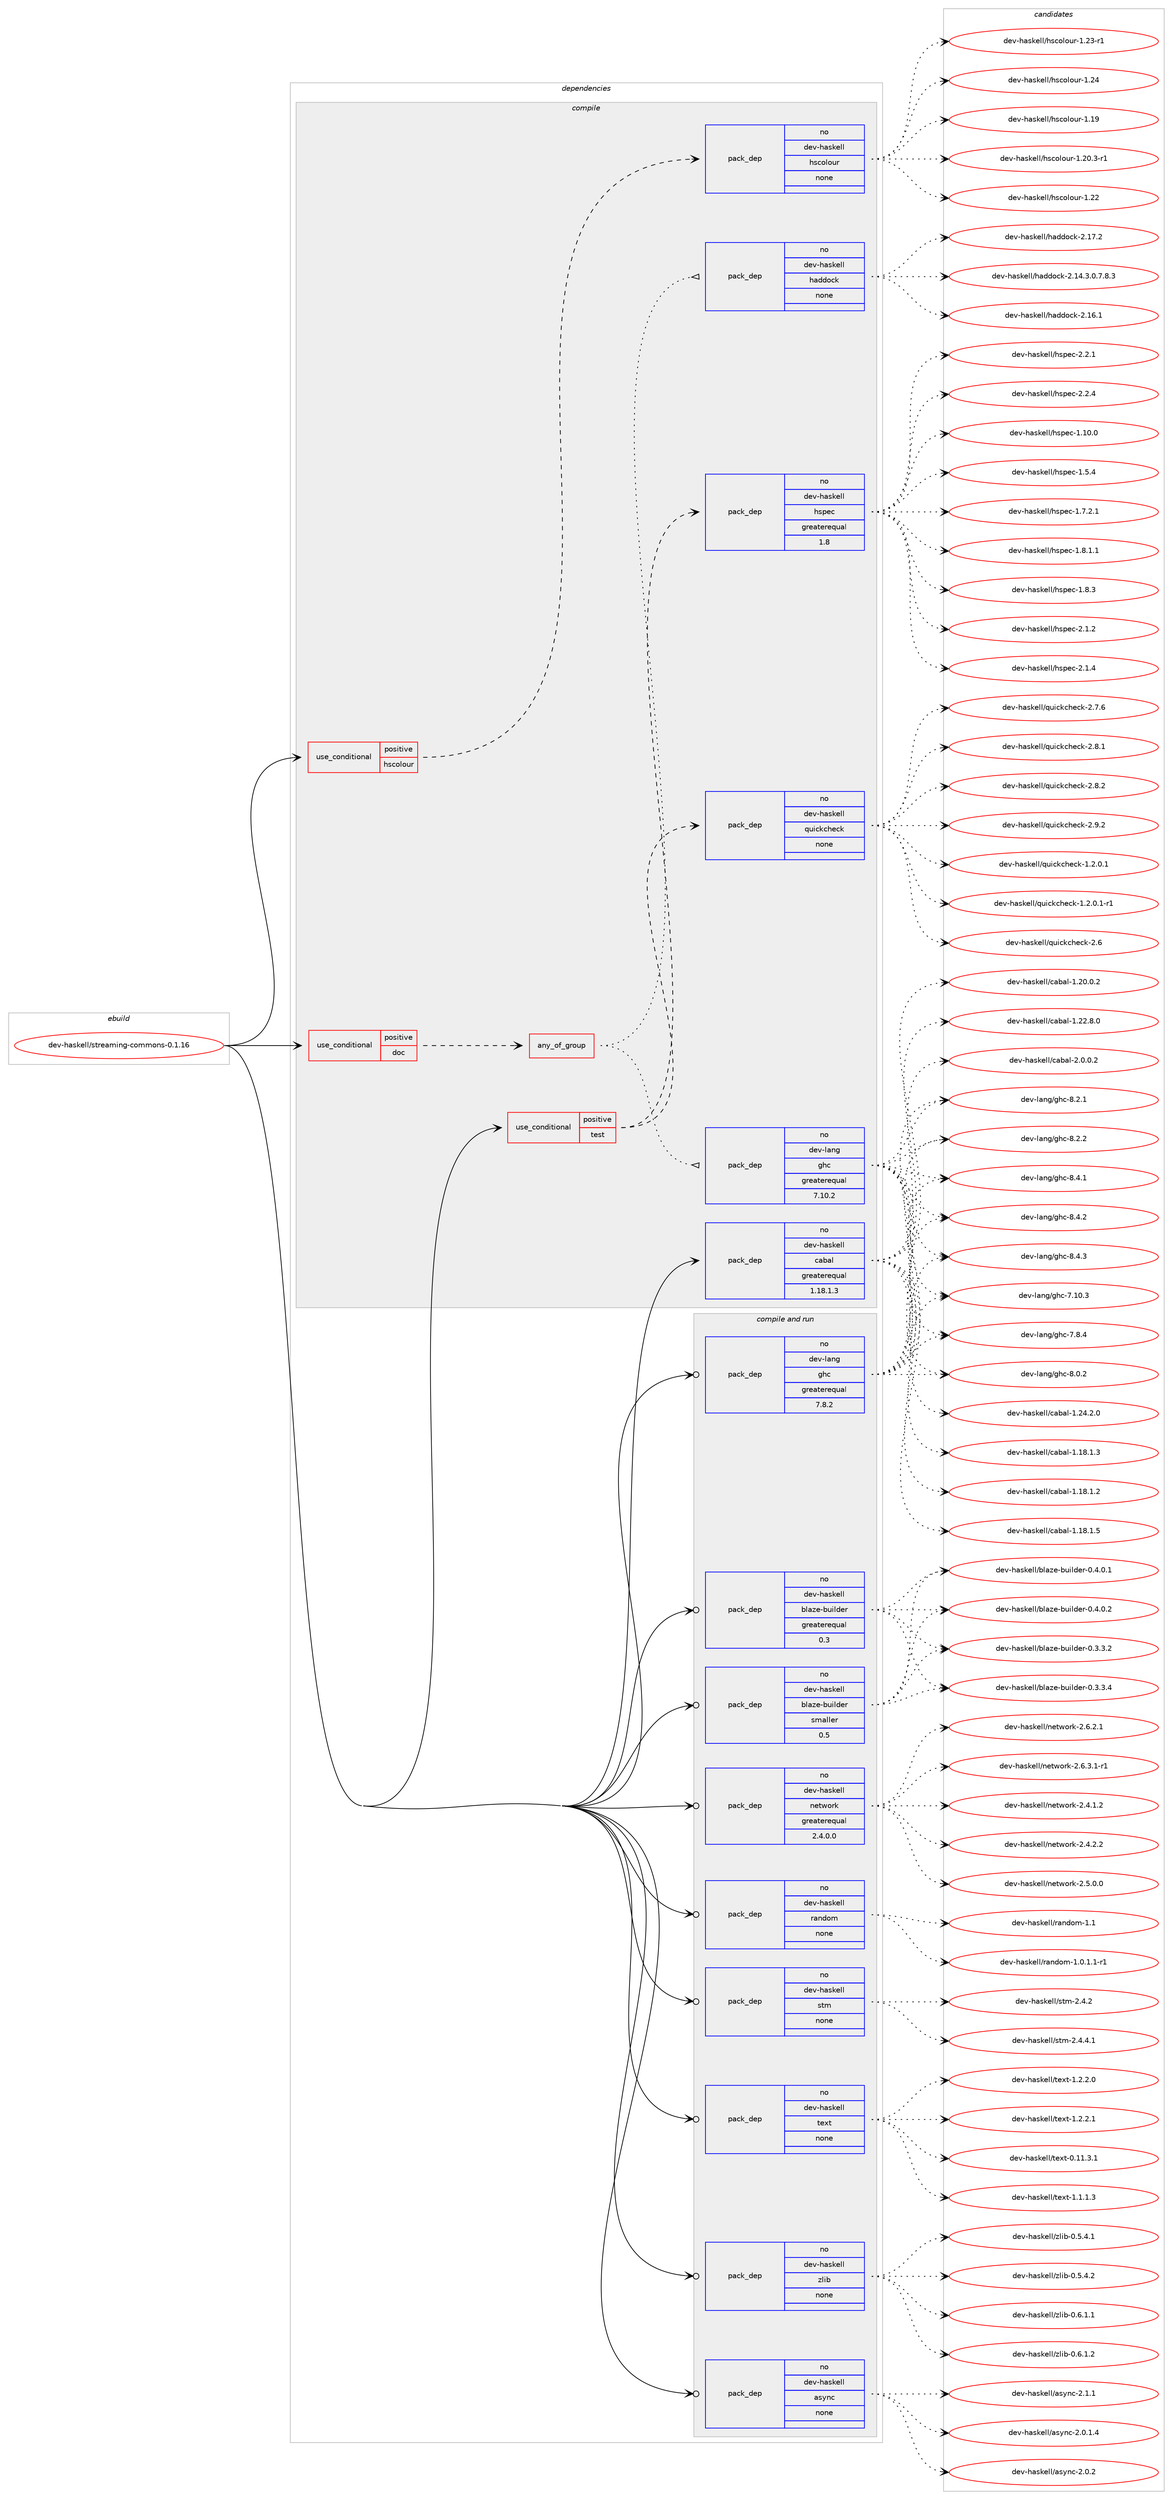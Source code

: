 digraph prolog {

# *************
# Graph options
# *************

newrank=true;
concentrate=true;
compound=true;
graph [rankdir=LR,fontname=Helvetica,fontsize=10,ranksep=1.5];#, ranksep=2.5, nodesep=0.2];
edge  [arrowhead=vee];
node  [fontname=Helvetica,fontsize=10];

# **********
# The ebuild
# **********

subgraph cluster_leftcol {
color=gray;
rank=same;
label=<<i>ebuild</i>>;
id [label="dev-haskell/streaming-commons-0.1.16", color=red, width=4, href="../dev-haskell/streaming-commons-0.1.16.svg"];
}

# ****************
# The dependencies
# ****************

subgraph cluster_midcol {
color=gray;
label=<<i>dependencies</i>>;
subgraph cluster_compile {
fillcolor="#eeeeee";
style=filled;
label=<<i>compile</i>>;
subgraph cond361525 {
dependency1344712 [label=<<TABLE BORDER="0" CELLBORDER="1" CELLSPACING="0" CELLPADDING="4"><TR><TD ROWSPAN="3" CELLPADDING="10">use_conditional</TD></TR><TR><TD>positive</TD></TR><TR><TD>doc</TD></TR></TABLE>>, shape=none, color=red];
subgraph any21569 {
dependency1344713 [label=<<TABLE BORDER="0" CELLBORDER="1" CELLSPACING="0" CELLPADDING="4"><TR><TD CELLPADDING="10">any_of_group</TD></TR></TABLE>>, shape=none, color=red];subgraph pack961066 {
dependency1344714 [label=<<TABLE BORDER="0" CELLBORDER="1" CELLSPACING="0" CELLPADDING="4" WIDTH="220"><TR><TD ROWSPAN="6" CELLPADDING="30">pack_dep</TD></TR><TR><TD WIDTH="110">no</TD></TR><TR><TD>dev-haskell</TD></TR><TR><TD>haddock</TD></TR><TR><TD>none</TD></TR><TR><TD></TD></TR></TABLE>>, shape=none, color=blue];
}
dependency1344713:e -> dependency1344714:w [weight=20,style="dotted",arrowhead="oinv"];
subgraph pack961067 {
dependency1344715 [label=<<TABLE BORDER="0" CELLBORDER="1" CELLSPACING="0" CELLPADDING="4" WIDTH="220"><TR><TD ROWSPAN="6" CELLPADDING="30">pack_dep</TD></TR><TR><TD WIDTH="110">no</TD></TR><TR><TD>dev-lang</TD></TR><TR><TD>ghc</TD></TR><TR><TD>greaterequal</TD></TR><TR><TD>7.10.2</TD></TR></TABLE>>, shape=none, color=blue];
}
dependency1344713:e -> dependency1344715:w [weight=20,style="dotted",arrowhead="oinv"];
}
dependency1344712:e -> dependency1344713:w [weight=20,style="dashed",arrowhead="vee"];
}
id:e -> dependency1344712:w [weight=20,style="solid",arrowhead="vee"];
subgraph cond361526 {
dependency1344716 [label=<<TABLE BORDER="0" CELLBORDER="1" CELLSPACING="0" CELLPADDING="4"><TR><TD ROWSPAN="3" CELLPADDING="10">use_conditional</TD></TR><TR><TD>positive</TD></TR><TR><TD>hscolour</TD></TR></TABLE>>, shape=none, color=red];
subgraph pack961068 {
dependency1344717 [label=<<TABLE BORDER="0" CELLBORDER="1" CELLSPACING="0" CELLPADDING="4" WIDTH="220"><TR><TD ROWSPAN="6" CELLPADDING="30">pack_dep</TD></TR><TR><TD WIDTH="110">no</TD></TR><TR><TD>dev-haskell</TD></TR><TR><TD>hscolour</TD></TR><TR><TD>none</TD></TR><TR><TD></TD></TR></TABLE>>, shape=none, color=blue];
}
dependency1344716:e -> dependency1344717:w [weight=20,style="dashed",arrowhead="vee"];
}
id:e -> dependency1344716:w [weight=20,style="solid",arrowhead="vee"];
subgraph cond361527 {
dependency1344718 [label=<<TABLE BORDER="0" CELLBORDER="1" CELLSPACING="0" CELLPADDING="4"><TR><TD ROWSPAN="3" CELLPADDING="10">use_conditional</TD></TR><TR><TD>positive</TD></TR><TR><TD>test</TD></TR></TABLE>>, shape=none, color=red];
subgraph pack961069 {
dependency1344719 [label=<<TABLE BORDER="0" CELLBORDER="1" CELLSPACING="0" CELLPADDING="4" WIDTH="220"><TR><TD ROWSPAN="6" CELLPADDING="30">pack_dep</TD></TR><TR><TD WIDTH="110">no</TD></TR><TR><TD>dev-haskell</TD></TR><TR><TD>hspec</TD></TR><TR><TD>greaterequal</TD></TR><TR><TD>1.8</TD></TR></TABLE>>, shape=none, color=blue];
}
dependency1344718:e -> dependency1344719:w [weight=20,style="dashed",arrowhead="vee"];
subgraph pack961070 {
dependency1344720 [label=<<TABLE BORDER="0" CELLBORDER="1" CELLSPACING="0" CELLPADDING="4" WIDTH="220"><TR><TD ROWSPAN="6" CELLPADDING="30">pack_dep</TD></TR><TR><TD WIDTH="110">no</TD></TR><TR><TD>dev-haskell</TD></TR><TR><TD>quickcheck</TD></TR><TR><TD>none</TD></TR><TR><TD></TD></TR></TABLE>>, shape=none, color=blue];
}
dependency1344718:e -> dependency1344720:w [weight=20,style="dashed",arrowhead="vee"];
}
id:e -> dependency1344718:w [weight=20,style="solid",arrowhead="vee"];
subgraph pack961071 {
dependency1344721 [label=<<TABLE BORDER="0" CELLBORDER="1" CELLSPACING="0" CELLPADDING="4" WIDTH="220"><TR><TD ROWSPAN="6" CELLPADDING="30">pack_dep</TD></TR><TR><TD WIDTH="110">no</TD></TR><TR><TD>dev-haskell</TD></TR><TR><TD>cabal</TD></TR><TR><TD>greaterequal</TD></TR><TR><TD>1.18.1.3</TD></TR></TABLE>>, shape=none, color=blue];
}
id:e -> dependency1344721:w [weight=20,style="solid",arrowhead="vee"];
}
subgraph cluster_compileandrun {
fillcolor="#eeeeee";
style=filled;
label=<<i>compile and run</i>>;
subgraph pack961072 {
dependency1344722 [label=<<TABLE BORDER="0" CELLBORDER="1" CELLSPACING="0" CELLPADDING="4" WIDTH="220"><TR><TD ROWSPAN="6" CELLPADDING="30">pack_dep</TD></TR><TR><TD WIDTH="110">no</TD></TR><TR><TD>dev-haskell</TD></TR><TR><TD>async</TD></TR><TR><TD>none</TD></TR><TR><TD></TD></TR></TABLE>>, shape=none, color=blue];
}
id:e -> dependency1344722:w [weight=20,style="solid",arrowhead="odotvee"];
subgraph pack961073 {
dependency1344723 [label=<<TABLE BORDER="0" CELLBORDER="1" CELLSPACING="0" CELLPADDING="4" WIDTH="220"><TR><TD ROWSPAN="6" CELLPADDING="30">pack_dep</TD></TR><TR><TD WIDTH="110">no</TD></TR><TR><TD>dev-haskell</TD></TR><TR><TD>blaze-builder</TD></TR><TR><TD>greaterequal</TD></TR><TR><TD>0.3</TD></TR></TABLE>>, shape=none, color=blue];
}
id:e -> dependency1344723:w [weight=20,style="solid",arrowhead="odotvee"];
subgraph pack961074 {
dependency1344724 [label=<<TABLE BORDER="0" CELLBORDER="1" CELLSPACING="0" CELLPADDING="4" WIDTH="220"><TR><TD ROWSPAN="6" CELLPADDING="30">pack_dep</TD></TR><TR><TD WIDTH="110">no</TD></TR><TR><TD>dev-haskell</TD></TR><TR><TD>blaze-builder</TD></TR><TR><TD>smaller</TD></TR><TR><TD>0.5</TD></TR></TABLE>>, shape=none, color=blue];
}
id:e -> dependency1344724:w [weight=20,style="solid",arrowhead="odotvee"];
subgraph pack961075 {
dependency1344725 [label=<<TABLE BORDER="0" CELLBORDER="1" CELLSPACING="0" CELLPADDING="4" WIDTH="220"><TR><TD ROWSPAN="6" CELLPADDING="30">pack_dep</TD></TR><TR><TD WIDTH="110">no</TD></TR><TR><TD>dev-haskell</TD></TR><TR><TD>network</TD></TR><TR><TD>greaterequal</TD></TR><TR><TD>2.4.0.0</TD></TR></TABLE>>, shape=none, color=blue];
}
id:e -> dependency1344725:w [weight=20,style="solid",arrowhead="odotvee"];
subgraph pack961076 {
dependency1344726 [label=<<TABLE BORDER="0" CELLBORDER="1" CELLSPACING="0" CELLPADDING="4" WIDTH="220"><TR><TD ROWSPAN="6" CELLPADDING="30">pack_dep</TD></TR><TR><TD WIDTH="110">no</TD></TR><TR><TD>dev-haskell</TD></TR><TR><TD>random</TD></TR><TR><TD>none</TD></TR><TR><TD></TD></TR></TABLE>>, shape=none, color=blue];
}
id:e -> dependency1344726:w [weight=20,style="solid",arrowhead="odotvee"];
subgraph pack961077 {
dependency1344727 [label=<<TABLE BORDER="0" CELLBORDER="1" CELLSPACING="0" CELLPADDING="4" WIDTH="220"><TR><TD ROWSPAN="6" CELLPADDING="30">pack_dep</TD></TR><TR><TD WIDTH="110">no</TD></TR><TR><TD>dev-haskell</TD></TR><TR><TD>stm</TD></TR><TR><TD>none</TD></TR><TR><TD></TD></TR></TABLE>>, shape=none, color=blue];
}
id:e -> dependency1344727:w [weight=20,style="solid",arrowhead="odotvee"];
subgraph pack961078 {
dependency1344728 [label=<<TABLE BORDER="0" CELLBORDER="1" CELLSPACING="0" CELLPADDING="4" WIDTH="220"><TR><TD ROWSPAN="6" CELLPADDING="30">pack_dep</TD></TR><TR><TD WIDTH="110">no</TD></TR><TR><TD>dev-haskell</TD></TR><TR><TD>text</TD></TR><TR><TD>none</TD></TR><TR><TD></TD></TR></TABLE>>, shape=none, color=blue];
}
id:e -> dependency1344728:w [weight=20,style="solid",arrowhead="odotvee"];
subgraph pack961079 {
dependency1344729 [label=<<TABLE BORDER="0" CELLBORDER="1" CELLSPACING="0" CELLPADDING="4" WIDTH="220"><TR><TD ROWSPAN="6" CELLPADDING="30">pack_dep</TD></TR><TR><TD WIDTH="110">no</TD></TR><TR><TD>dev-haskell</TD></TR><TR><TD>zlib</TD></TR><TR><TD>none</TD></TR><TR><TD></TD></TR></TABLE>>, shape=none, color=blue];
}
id:e -> dependency1344729:w [weight=20,style="solid",arrowhead="odotvee"];
subgraph pack961080 {
dependency1344730 [label=<<TABLE BORDER="0" CELLBORDER="1" CELLSPACING="0" CELLPADDING="4" WIDTH="220"><TR><TD ROWSPAN="6" CELLPADDING="30">pack_dep</TD></TR><TR><TD WIDTH="110">no</TD></TR><TR><TD>dev-lang</TD></TR><TR><TD>ghc</TD></TR><TR><TD>greaterequal</TD></TR><TR><TD>7.8.2</TD></TR></TABLE>>, shape=none, color=blue];
}
id:e -> dependency1344730:w [weight=20,style="solid",arrowhead="odotvee"];
}
subgraph cluster_run {
fillcolor="#eeeeee";
style=filled;
label=<<i>run</i>>;
}
}

# **************
# The candidates
# **************

subgraph cluster_choices {
rank=same;
color=gray;
label=<<i>candidates</i>>;

subgraph choice961066 {
color=black;
nodesep=1;
choice1001011184510497115107101108108471049710010011199107455046495246514648465546564651 [label="dev-haskell/haddock-2.14.3.0.7.8.3", color=red, width=4,href="../dev-haskell/haddock-2.14.3.0.7.8.3.svg"];
choice100101118451049711510710110810847104971001001119910745504649544649 [label="dev-haskell/haddock-2.16.1", color=red, width=4,href="../dev-haskell/haddock-2.16.1.svg"];
choice100101118451049711510710110810847104971001001119910745504649554650 [label="dev-haskell/haddock-2.17.2", color=red, width=4,href="../dev-haskell/haddock-2.17.2.svg"];
dependency1344714:e -> choice1001011184510497115107101108108471049710010011199107455046495246514648465546564651:w [style=dotted,weight="100"];
dependency1344714:e -> choice100101118451049711510710110810847104971001001119910745504649544649:w [style=dotted,weight="100"];
dependency1344714:e -> choice100101118451049711510710110810847104971001001119910745504649554650:w [style=dotted,weight="100"];
}
subgraph choice961067 {
color=black;
nodesep=1;
choice1001011184510897110103471031049945554649484651 [label="dev-lang/ghc-7.10.3", color=red, width=4,href="../dev-lang/ghc-7.10.3.svg"];
choice10010111845108971101034710310499455546564652 [label="dev-lang/ghc-7.8.4", color=red, width=4,href="../dev-lang/ghc-7.8.4.svg"];
choice10010111845108971101034710310499455646484650 [label="dev-lang/ghc-8.0.2", color=red, width=4,href="../dev-lang/ghc-8.0.2.svg"];
choice10010111845108971101034710310499455646504649 [label="dev-lang/ghc-8.2.1", color=red, width=4,href="../dev-lang/ghc-8.2.1.svg"];
choice10010111845108971101034710310499455646504650 [label="dev-lang/ghc-8.2.2", color=red, width=4,href="../dev-lang/ghc-8.2.2.svg"];
choice10010111845108971101034710310499455646524649 [label="dev-lang/ghc-8.4.1", color=red, width=4,href="../dev-lang/ghc-8.4.1.svg"];
choice10010111845108971101034710310499455646524650 [label="dev-lang/ghc-8.4.2", color=red, width=4,href="../dev-lang/ghc-8.4.2.svg"];
choice10010111845108971101034710310499455646524651 [label="dev-lang/ghc-8.4.3", color=red, width=4,href="../dev-lang/ghc-8.4.3.svg"];
dependency1344715:e -> choice1001011184510897110103471031049945554649484651:w [style=dotted,weight="100"];
dependency1344715:e -> choice10010111845108971101034710310499455546564652:w [style=dotted,weight="100"];
dependency1344715:e -> choice10010111845108971101034710310499455646484650:w [style=dotted,weight="100"];
dependency1344715:e -> choice10010111845108971101034710310499455646504649:w [style=dotted,weight="100"];
dependency1344715:e -> choice10010111845108971101034710310499455646504650:w [style=dotted,weight="100"];
dependency1344715:e -> choice10010111845108971101034710310499455646524649:w [style=dotted,weight="100"];
dependency1344715:e -> choice10010111845108971101034710310499455646524650:w [style=dotted,weight="100"];
dependency1344715:e -> choice10010111845108971101034710310499455646524651:w [style=dotted,weight="100"];
}
subgraph choice961068 {
color=black;
nodesep=1;
choice100101118451049711510710110810847104115991111081111171144549464957 [label="dev-haskell/hscolour-1.19", color=red, width=4,href="../dev-haskell/hscolour-1.19.svg"];
choice10010111845104971151071011081084710411599111108111117114454946504846514511449 [label="dev-haskell/hscolour-1.20.3-r1", color=red, width=4,href="../dev-haskell/hscolour-1.20.3-r1.svg"];
choice100101118451049711510710110810847104115991111081111171144549465050 [label="dev-haskell/hscolour-1.22", color=red, width=4,href="../dev-haskell/hscolour-1.22.svg"];
choice1001011184510497115107101108108471041159911110811111711445494650514511449 [label="dev-haskell/hscolour-1.23-r1", color=red, width=4,href="../dev-haskell/hscolour-1.23-r1.svg"];
choice100101118451049711510710110810847104115991111081111171144549465052 [label="dev-haskell/hscolour-1.24", color=red, width=4,href="../dev-haskell/hscolour-1.24.svg"];
dependency1344717:e -> choice100101118451049711510710110810847104115991111081111171144549464957:w [style=dotted,weight="100"];
dependency1344717:e -> choice10010111845104971151071011081084710411599111108111117114454946504846514511449:w [style=dotted,weight="100"];
dependency1344717:e -> choice100101118451049711510710110810847104115991111081111171144549465050:w [style=dotted,weight="100"];
dependency1344717:e -> choice1001011184510497115107101108108471041159911110811111711445494650514511449:w [style=dotted,weight="100"];
dependency1344717:e -> choice100101118451049711510710110810847104115991111081111171144549465052:w [style=dotted,weight="100"];
}
subgraph choice961069 {
color=black;
nodesep=1;
choice1001011184510497115107101108108471041151121019945494649484648 [label="dev-haskell/hspec-1.10.0", color=red, width=4,href="../dev-haskell/hspec-1.10.0.svg"];
choice10010111845104971151071011081084710411511210199454946534652 [label="dev-haskell/hspec-1.5.4", color=red, width=4,href="../dev-haskell/hspec-1.5.4.svg"];
choice100101118451049711510710110810847104115112101994549465546504649 [label="dev-haskell/hspec-1.7.2.1", color=red, width=4,href="../dev-haskell/hspec-1.7.2.1.svg"];
choice100101118451049711510710110810847104115112101994549465646494649 [label="dev-haskell/hspec-1.8.1.1", color=red, width=4,href="../dev-haskell/hspec-1.8.1.1.svg"];
choice10010111845104971151071011081084710411511210199454946564651 [label="dev-haskell/hspec-1.8.3", color=red, width=4,href="../dev-haskell/hspec-1.8.3.svg"];
choice10010111845104971151071011081084710411511210199455046494650 [label="dev-haskell/hspec-2.1.2", color=red, width=4,href="../dev-haskell/hspec-2.1.2.svg"];
choice10010111845104971151071011081084710411511210199455046494652 [label="dev-haskell/hspec-2.1.4", color=red, width=4,href="../dev-haskell/hspec-2.1.4.svg"];
choice10010111845104971151071011081084710411511210199455046504649 [label="dev-haskell/hspec-2.2.1", color=red, width=4,href="../dev-haskell/hspec-2.2.1.svg"];
choice10010111845104971151071011081084710411511210199455046504652 [label="dev-haskell/hspec-2.2.4", color=red, width=4,href="../dev-haskell/hspec-2.2.4.svg"];
dependency1344719:e -> choice1001011184510497115107101108108471041151121019945494649484648:w [style=dotted,weight="100"];
dependency1344719:e -> choice10010111845104971151071011081084710411511210199454946534652:w [style=dotted,weight="100"];
dependency1344719:e -> choice100101118451049711510710110810847104115112101994549465546504649:w [style=dotted,weight="100"];
dependency1344719:e -> choice100101118451049711510710110810847104115112101994549465646494649:w [style=dotted,weight="100"];
dependency1344719:e -> choice10010111845104971151071011081084710411511210199454946564651:w [style=dotted,weight="100"];
dependency1344719:e -> choice10010111845104971151071011081084710411511210199455046494650:w [style=dotted,weight="100"];
dependency1344719:e -> choice10010111845104971151071011081084710411511210199455046494652:w [style=dotted,weight="100"];
dependency1344719:e -> choice10010111845104971151071011081084710411511210199455046504649:w [style=dotted,weight="100"];
dependency1344719:e -> choice10010111845104971151071011081084710411511210199455046504652:w [style=dotted,weight="100"];
}
subgraph choice961070 {
color=black;
nodesep=1;
choice1001011184510497115107101108108471131171059910799104101991074549465046484649 [label="dev-haskell/quickcheck-1.2.0.1", color=red, width=4,href="../dev-haskell/quickcheck-1.2.0.1.svg"];
choice10010111845104971151071011081084711311710599107991041019910745494650464846494511449 [label="dev-haskell/quickcheck-1.2.0.1-r1", color=red, width=4,href="../dev-haskell/quickcheck-1.2.0.1-r1.svg"];
choice10010111845104971151071011081084711311710599107991041019910745504654 [label="dev-haskell/quickcheck-2.6", color=red, width=4,href="../dev-haskell/quickcheck-2.6.svg"];
choice100101118451049711510710110810847113117105991079910410199107455046554654 [label="dev-haskell/quickcheck-2.7.6", color=red, width=4,href="../dev-haskell/quickcheck-2.7.6.svg"];
choice100101118451049711510710110810847113117105991079910410199107455046564649 [label="dev-haskell/quickcheck-2.8.1", color=red, width=4,href="../dev-haskell/quickcheck-2.8.1.svg"];
choice100101118451049711510710110810847113117105991079910410199107455046564650 [label="dev-haskell/quickcheck-2.8.2", color=red, width=4,href="../dev-haskell/quickcheck-2.8.2.svg"];
choice100101118451049711510710110810847113117105991079910410199107455046574650 [label="dev-haskell/quickcheck-2.9.2", color=red, width=4,href="../dev-haskell/quickcheck-2.9.2.svg"];
dependency1344720:e -> choice1001011184510497115107101108108471131171059910799104101991074549465046484649:w [style=dotted,weight="100"];
dependency1344720:e -> choice10010111845104971151071011081084711311710599107991041019910745494650464846494511449:w [style=dotted,weight="100"];
dependency1344720:e -> choice10010111845104971151071011081084711311710599107991041019910745504654:w [style=dotted,weight="100"];
dependency1344720:e -> choice100101118451049711510710110810847113117105991079910410199107455046554654:w [style=dotted,weight="100"];
dependency1344720:e -> choice100101118451049711510710110810847113117105991079910410199107455046564649:w [style=dotted,weight="100"];
dependency1344720:e -> choice100101118451049711510710110810847113117105991079910410199107455046564650:w [style=dotted,weight="100"];
dependency1344720:e -> choice100101118451049711510710110810847113117105991079910410199107455046574650:w [style=dotted,weight="100"];
}
subgraph choice961071 {
color=black;
nodesep=1;
choice10010111845104971151071011081084799979897108454946495646494650 [label="dev-haskell/cabal-1.18.1.2", color=red, width=4,href="../dev-haskell/cabal-1.18.1.2.svg"];
choice10010111845104971151071011081084799979897108454946495646494651 [label="dev-haskell/cabal-1.18.1.3", color=red, width=4,href="../dev-haskell/cabal-1.18.1.3.svg"];
choice10010111845104971151071011081084799979897108454946495646494653 [label="dev-haskell/cabal-1.18.1.5", color=red, width=4,href="../dev-haskell/cabal-1.18.1.5.svg"];
choice10010111845104971151071011081084799979897108454946504846484650 [label="dev-haskell/cabal-1.20.0.2", color=red, width=4,href="../dev-haskell/cabal-1.20.0.2.svg"];
choice10010111845104971151071011081084799979897108454946505046564648 [label="dev-haskell/cabal-1.22.8.0", color=red, width=4,href="../dev-haskell/cabal-1.22.8.0.svg"];
choice10010111845104971151071011081084799979897108454946505246504648 [label="dev-haskell/cabal-1.24.2.0", color=red, width=4,href="../dev-haskell/cabal-1.24.2.0.svg"];
choice100101118451049711510710110810847999798971084550464846484650 [label="dev-haskell/cabal-2.0.0.2", color=red, width=4,href="../dev-haskell/cabal-2.0.0.2.svg"];
dependency1344721:e -> choice10010111845104971151071011081084799979897108454946495646494650:w [style=dotted,weight="100"];
dependency1344721:e -> choice10010111845104971151071011081084799979897108454946495646494651:w [style=dotted,weight="100"];
dependency1344721:e -> choice10010111845104971151071011081084799979897108454946495646494653:w [style=dotted,weight="100"];
dependency1344721:e -> choice10010111845104971151071011081084799979897108454946504846484650:w [style=dotted,weight="100"];
dependency1344721:e -> choice10010111845104971151071011081084799979897108454946505046564648:w [style=dotted,weight="100"];
dependency1344721:e -> choice10010111845104971151071011081084799979897108454946505246504648:w [style=dotted,weight="100"];
dependency1344721:e -> choice100101118451049711510710110810847999798971084550464846484650:w [style=dotted,weight="100"];
}
subgraph choice961072 {
color=black;
nodesep=1;
choice10010111845104971151071011081084797115121110994550464846494652 [label="dev-haskell/async-2.0.1.4", color=red, width=4,href="../dev-haskell/async-2.0.1.4.svg"];
choice1001011184510497115107101108108479711512111099455046484650 [label="dev-haskell/async-2.0.2", color=red, width=4,href="../dev-haskell/async-2.0.2.svg"];
choice1001011184510497115107101108108479711512111099455046494649 [label="dev-haskell/async-2.1.1", color=red, width=4,href="../dev-haskell/async-2.1.1.svg"];
dependency1344722:e -> choice10010111845104971151071011081084797115121110994550464846494652:w [style=dotted,weight="100"];
dependency1344722:e -> choice1001011184510497115107101108108479711512111099455046484650:w [style=dotted,weight="100"];
dependency1344722:e -> choice1001011184510497115107101108108479711512111099455046494649:w [style=dotted,weight="100"];
}
subgraph choice961073 {
color=black;
nodesep=1;
choice100101118451049711510710110810847981089712210145981171051081001011144548465146514650 [label="dev-haskell/blaze-builder-0.3.3.2", color=red, width=4,href="../dev-haskell/blaze-builder-0.3.3.2.svg"];
choice100101118451049711510710110810847981089712210145981171051081001011144548465146514652 [label="dev-haskell/blaze-builder-0.3.3.4", color=red, width=4,href="../dev-haskell/blaze-builder-0.3.3.4.svg"];
choice100101118451049711510710110810847981089712210145981171051081001011144548465246484649 [label="dev-haskell/blaze-builder-0.4.0.1", color=red, width=4,href="../dev-haskell/blaze-builder-0.4.0.1.svg"];
choice100101118451049711510710110810847981089712210145981171051081001011144548465246484650 [label="dev-haskell/blaze-builder-0.4.0.2", color=red, width=4,href="../dev-haskell/blaze-builder-0.4.0.2.svg"];
dependency1344723:e -> choice100101118451049711510710110810847981089712210145981171051081001011144548465146514650:w [style=dotted,weight="100"];
dependency1344723:e -> choice100101118451049711510710110810847981089712210145981171051081001011144548465146514652:w [style=dotted,weight="100"];
dependency1344723:e -> choice100101118451049711510710110810847981089712210145981171051081001011144548465246484649:w [style=dotted,weight="100"];
dependency1344723:e -> choice100101118451049711510710110810847981089712210145981171051081001011144548465246484650:w [style=dotted,weight="100"];
}
subgraph choice961074 {
color=black;
nodesep=1;
choice100101118451049711510710110810847981089712210145981171051081001011144548465146514650 [label="dev-haskell/blaze-builder-0.3.3.2", color=red, width=4,href="../dev-haskell/blaze-builder-0.3.3.2.svg"];
choice100101118451049711510710110810847981089712210145981171051081001011144548465146514652 [label="dev-haskell/blaze-builder-0.3.3.4", color=red, width=4,href="../dev-haskell/blaze-builder-0.3.3.4.svg"];
choice100101118451049711510710110810847981089712210145981171051081001011144548465246484649 [label="dev-haskell/blaze-builder-0.4.0.1", color=red, width=4,href="../dev-haskell/blaze-builder-0.4.0.1.svg"];
choice100101118451049711510710110810847981089712210145981171051081001011144548465246484650 [label="dev-haskell/blaze-builder-0.4.0.2", color=red, width=4,href="../dev-haskell/blaze-builder-0.4.0.2.svg"];
dependency1344724:e -> choice100101118451049711510710110810847981089712210145981171051081001011144548465146514650:w [style=dotted,weight="100"];
dependency1344724:e -> choice100101118451049711510710110810847981089712210145981171051081001011144548465146514652:w [style=dotted,weight="100"];
dependency1344724:e -> choice100101118451049711510710110810847981089712210145981171051081001011144548465246484649:w [style=dotted,weight="100"];
dependency1344724:e -> choice100101118451049711510710110810847981089712210145981171051081001011144548465246484650:w [style=dotted,weight="100"];
}
subgraph choice961075 {
color=black;
nodesep=1;
choice1001011184510497115107101108108471101011161191111141074550465246494650 [label="dev-haskell/network-2.4.1.2", color=red, width=4,href="../dev-haskell/network-2.4.1.2.svg"];
choice1001011184510497115107101108108471101011161191111141074550465246504650 [label="dev-haskell/network-2.4.2.2", color=red, width=4,href="../dev-haskell/network-2.4.2.2.svg"];
choice1001011184510497115107101108108471101011161191111141074550465346484648 [label="dev-haskell/network-2.5.0.0", color=red, width=4,href="../dev-haskell/network-2.5.0.0.svg"];
choice1001011184510497115107101108108471101011161191111141074550465446504649 [label="dev-haskell/network-2.6.2.1", color=red, width=4,href="../dev-haskell/network-2.6.2.1.svg"];
choice10010111845104971151071011081084711010111611911111410745504654465146494511449 [label="dev-haskell/network-2.6.3.1-r1", color=red, width=4,href="../dev-haskell/network-2.6.3.1-r1.svg"];
dependency1344725:e -> choice1001011184510497115107101108108471101011161191111141074550465246494650:w [style=dotted,weight="100"];
dependency1344725:e -> choice1001011184510497115107101108108471101011161191111141074550465246504650:w [style=dotted,weight="100"];
dependency1344725:e -> choice1001011184510497115107101108108471101011161191111141074550465346484648:w [style=dotted,weight="100"];
dependency1344725:e -> choice1001011184510497115107101108108471101011161191111141074550465446504649:w [style=dotted,weight="100"];
dependency1344725:e -> choice10010111845104971151071011081084711010111611911111410745504654465146494511449:w [style=dotted,weight="100"];
}
subgraph choice961076 {
color=black;
nodesep=1;
choice1001011184510497115107101108108471149711010011110945494648464946494511449 [label="dev-haskell/random-1.0.1.1-r1", color=red, width=4,href="../dev-haskell/random-1.0.1.1-r1.svg"];
choice1001011184510497115107101108108471149711010011110945494649 [label="dev-haskell/random-1.1", color=red, width=4,href="../dev-haskell/random-1.1.svg"];
dependency1344726:e -> choice1001011184510497115107101108108471149711010011110945494648464946494511449:w [style=dotted,weight="100"];
dependency1344726:e -> choice1001011184510497115107101108108471149711010011110945494649:w [style=dotted,weight="100"];
}
subgraph choice961077 {
color=black;
nodesep=1;
choice100101118451049711510710110810847115116109455046524650 [label="dev-haskell/stm-2.4.2", color=red, width=4,href="../dev-haskell/stm-2.4.2.svg"];
choice1001011184510497115107101108108471151161094550465246524649 [label="dev-haskell/stm-2.4.4.1", color=red, width=4,href="../dev-haskell/stm-2.4.4.1.svg"];
dependency1344727:e -> choice100101118451049711510710110810847115116109455046524650:w [style=dotted,weight="100"];
dependency1344727:e -> choice1001011184510497115107101108108471151161094550465246524649:w [style=dotted,weight="100"];
}
subgraph choice961078 {
color=black;
nodesep=1;
choice100101118451049711510710110810847116101120116454846494946514649 [label="dev-haskell/text-0.11.3.1", color=red, width=4,href="../dev-haskell/text-0.11.3.1.svg"];
choice1001011184510497115107101108108471161011201164549464946494651 [label="dev-haskell/text-1.1.1.3", color=red, width=4,href="../dev-haskell/text-1.1.1.3.svg"];
choice1001011184510497115107101108108471161011201164549465046504648 [label="dev-haskell/text-1.2.2.0", color=red, width=4,href="../dev-haskell/text-1.2.2.0.svg"];
choice1001011184510497115107101108108471161011201164549465046504649 [label="dev-haskell/text-1.2.2.1", color=red, width=4,href="../dev-haskell/text-1.2.2.1.svg"];
dependency1344728:e -> choice100101118451049711510710110810847116101120116454846494946514649:w [style=dotted,weight="100"];
dependency1344728:e -> choice1001011184510497115107101108108471161011201164549464946494651:w [style=dotted,weight="100"];
dependency1344728:e -> choice1001011184510497115107101108108471161011201164549465046504648:w [style=dotted,weight="100"];
dependency1344728:e -> choice1001011184510497115107101108108471161011201164549465046504649:w [style=dotted,weight="100"];
}
subgraph choice961079 {
color=black;
nodesep=1;
choice100101118451049711510710110810847122108105984548465346524649 [label="dev-haskell/zlib-0.5.4.1", color=red, width=4,href="../dev-haskell/zlib-0.5.4.1.svg"];
choice100101118451049711510710110810847122108105984548465346524650 [label="dev-haskell/zlib-0.5.4.2", color=red, width=4,href="../dev-haskell/zlib-0.5.4.2.svg"];
choice100101118451049711510710110810847122108105984548465446494649 [label="dev-haskell/zlib-0.6.1.1", color=red, width=4,href="../dev-haskell/zlib-0.6.1.1.svg"];
choice100101118451049711510710110810847122108105984548465446494650 [label="dev-haskell/zlib-0.6.1.2", color=red, width=4,href="../dev-haskell/zlib-0.6.1.2.svg"];
dependency1344729:e -> choice100101118451049711510710110810847122108105984548465346524649:w [style=dotted,weight="100"];
dependency1344729:e -> choice100101118451049711510710110810847122108105984548465346524650:w [style=dotted,weight="100"];
dependency1344729:e -> choice100101118451049711510710110810847122108105984548465446494649:w [style=dotted,weight="100"];
dependency1344729:e -> choice100101118451049711510710110810847122108105984548465446494650:w [style=dotted,weight="100"];
}
subgraph choice961080 {
color=black;
nodesep=1;
choice1001011184510897110103471031049945554649484651 [label="dev-lang/ghc-7.10.3", color=red, width=4,href="../dev-lang/ghc-7.10.3.svg"];
choice10010111845108971101034710310499455546564652 [label="dev-lang/ghc-7.8.4", color=red, width=4,href="../dev-lang/ghc-7.8.4.svg"];
choice10010111845108971101034710310499455646484650 [label="dev-lang/ghc-8.0.2", color=red, width=4,href="../dev-lang/ghc-8.0.2.svg"];
choice10010111845108971101034710310499455646504649 [label="dev-lang/ghc-8.2.1", color=red, width=4,href="../dev-lang/ghc-8.2.1.svg"];
choice10010111845108971101034710310499455646504650 [label="dev-lang/ghc-8.2.2", color=red, width=4,href="../dev-lang/ghc-8.2.2.svg"];
choice10010111845108971101034710310499455646524649 [label="dev-lang/ghc-8.4.1", color=red, width=4,href="../dev-lang/ghc-8.4.1.svg"];
choice10010111845108971101034710310499455646524650 [label="dev-lang/ghc-8.4.2", color=red, width=4,href="../dev-lang/ghc-8.4.2.svg"];
choice10010111845108971101034710310499455646524651 [label="dev-lang/ghc-8.4.3", color=red, width=4,href="../dev-lang/ghc-8.4.3.svg"];
dependency1344730:e -> choice1001011184510897110103471031049945554649484651:w [style=dotted,weight="100"];
dependency1344730:e -> choice10010111845108971101034710310499455546564652:w [style=dotted,weight="100"];
dependency1344730:e -> choice10010111845108971101034710310499455646484650:w [style=dotted,weight="100"];
dependency1344730:e -> choice10010111845108971101034710310499455646504649:w [style=dotted,weight="100"];
dependency1344730:e -> choice10010111845108971101034710310499455646504650:w [style=dotted,weight="100"];
dependency1344730:e -> choice10010111845108971101034710310499455646524649:w [style=dotted,weight="100"];
dependency1344730:e -> choice10010111845108971101034710310499455646524650:w [style=dotted,weight="100"];
dependency1344730:e -> choice10010111845108971101034710310499455646524651:w [style=dotted,weight="100"];
}
}

}
